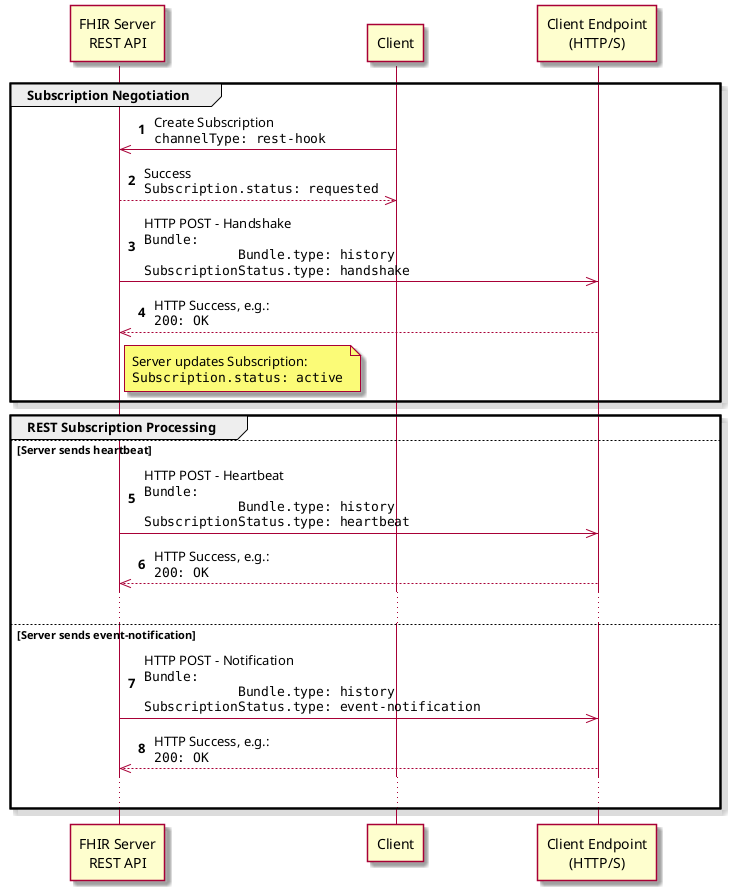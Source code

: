 @startuml
skin rose
skinparam NoteTextAlignment left
skinparam Padding 2
skinparam ParticipantPadding 50
skinparam LifelineStrategy solid
autonumber

participant "FHIR Server\nREST API"     as S
participant "Client"                    as C
participant "Client Endpoint\n(HTTP/S)" as E

group Subscription Negotiation
  C ->> S: Create Subscription\n""channelType: rest-hook""
  return Success\n""Subscription.status: requested""

  S ->> E: HTTP POST - Handshake\n""Bundle:""\n""            Bundle.type: history""\n""SubscriptionStatus.type: handshake""
  return HTTP Success, e.g.:\n""200: OK""

  note right of S
    Server updates Subscription:
    ""Subscription.status: active""
  end note
end

group REST Subscription Processing
else Server sends heartbeat
  S ->> E: HTTP POST - Heartbeat\n""Bundle:""\n""            Bundle.type: history""\n""SubscriptionStatus.type: heartbeat""
  return HTTP Success, e.g.:\n""200: OK""
  ...
else Server sends event-notification
  S ->> E: HTTP POST - Notification\n""Bundle:""\n""            Bundle.type: history""\n""SubscriptionStatus.type: event-notification""
  return HTTP Success, e.g.:\n""200: OK""
  ...
end
@enduml
